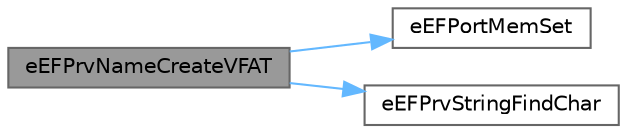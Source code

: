 digraph "eEFPrvNameCreateVFAT"
{
 // LATEX_PDF_SIZE
  bgcolor="transparent";
  edge [fontname=Helvetica,fontsize=10,labelfontname=Helvetica,labelfontsize=10];
  node [fontname=Helvetica,fontsize=10,shape=box,height=0.2,width=0.4];
  rankdir="LR";
  Node1 [id="Node000001",label="eEFPrvNameCreateVFAT",height=0.2,width=0.4,color="gray40", fillcolor="grey60", style="filled", fontcolor="black",tooltip="Pick a top segment and create the object name in directory form VFAT version."];
  Node1 -> Node2 [id="edge1_Node000001_Node000002",color="steelblue1",style="solid",tooltip=" "];
  Node2 [id="Node000002",label="eEFPortMemSet",height=0.2,width=0.4,color="grey40", fillcolor="white", style="filled",URL="$ef__port__memory_8c.html#a24b9b597ee66b751257bb516c8f02ef3",tooltip="Set memory to a known value."];
  Node1 -> Node3 [id="edge2_Node000001_Node000003",color="steelblue1",style="solid",tooltip=" "];
  Node3 [id="Node000003",label="eEFPrvStringFindChar",height=0.2,width=0.4,color="grey40", fillcolor="white", style="filled",URL="$ef__prv__string_8c.html#ad7bc231a7ff0575dec6b451a0ec8b2a9",tooltip="Check if a contains a character."];
}
